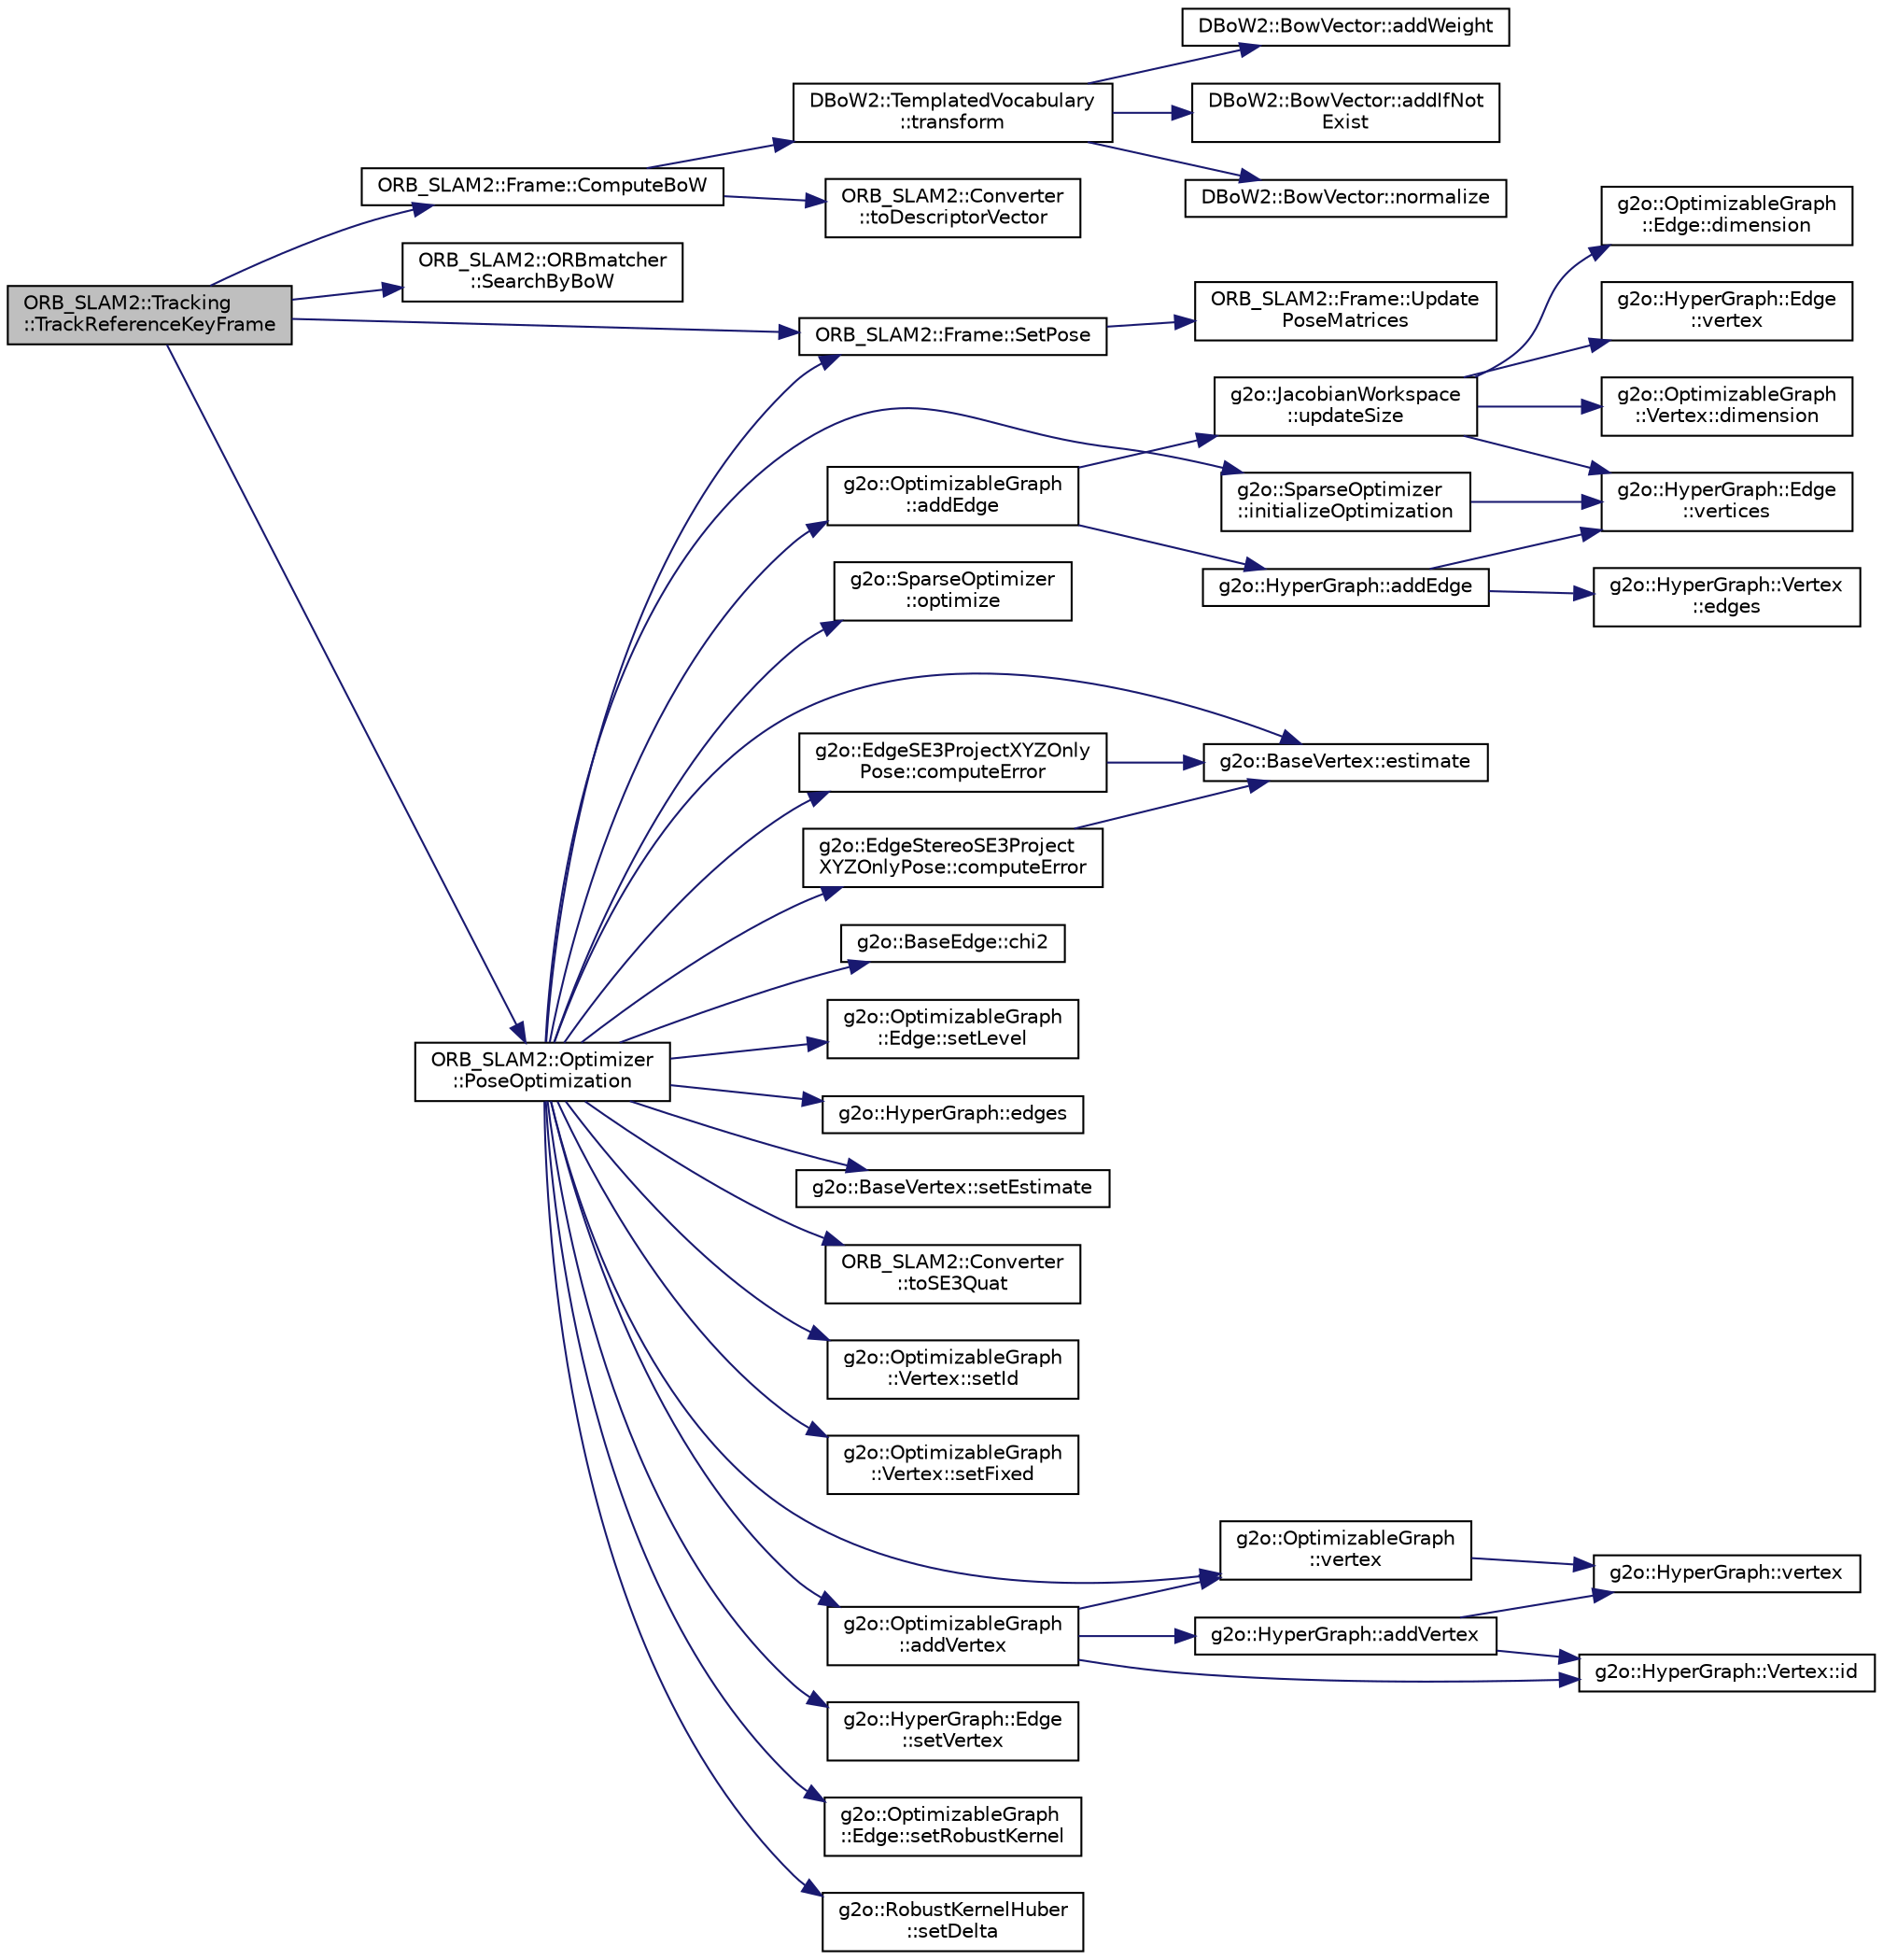 digraph "ORB_SLAM2::Tracking::TrackReferenceKeyFrame"
{
  edge [fontname="Helvetica",fontsize="10",labelfontname="Helvetica",labelfontsize="10"];
  node [fontname="Helvetica",fontsize="10",shape=record];
  rankdir="LR";
  Node250 [label="ORB_SLAM2::Tracking\l::TrackReferenceKeyFrame",height=0.2,width=0.4,color="black", fillcolor="grey75", style="filled", fontcolor="black"];
  Node250 -> Node251 [color="midnightblue",fontsize="10",style="solid",fontname="Helvetica"];
  Node251 [label="ORB_SLAM2::Frame::ComputeBoW",height=0.2,width=0.4,color="black", fillcolor="white", style="filled",URL="$class_o_r_b___s_l_a_m2_1_1_frame.html#ac748d2318f9a409406dba4910ff5ef8e",tooltip="Bag of Words Representation. "];
  Node251 -> Node252 [color="midnightblue",fontsize="10",style="solid",fontname="Helvetica"];
  Node252 [label="ORB_SLAM2::Converter\l::toDescriptorVector",height=0.2,width=0.4,color="black", fillcolor="white", style="filled",URL="$class_o_r_b___s_l_a_m2_1_1_converter.html#abef47701eefdbc74c2c1625c140963fd",tooltip="一个描述子矩阵到一串单行的描述子向量 "];
  Node251 -> Node253 [color="midnightblue",fontsize="10",style="solid",fontname="Helvetica"];
  Node253 [label="DBoW2::TemplatedVocabulary\l::transform",height=0.2,width=0.4,color="black", fillcolor="white", style="filled",URL="$class_d_bo_w2_1_1_templated_vocabulary.html#a01de3bebec37624439c7d3baf6651ff0"];
  Node253 -> Node254 [color="midnightblue",fontsize="10",style="solid",fontname="Helvetica"];
  Node254 [label="DBoW2::BowVector::addWeight",height=0.2,width=0.4,color="black", fillcolor="white", style="filled",URL="$class_d_bo_w2_1_1_bow_vector.html#a3ac92a805b252c93dc6535240d02df47"];
  Node253 -> Node255 [color="midnightblue",fontsize="10",style="solid",fontname="Helvetica"];
  Node255 [label="DBoW2::BowVector::addIfNot\lExist",height=0.2,width=0.4,color="black", fillcolor="white", style="filled",URL="$class_d_bo_w2_1_1_bow_vector.html#a5ddf10e444d10425e5bd3568dc7ffe5e"];
  Node253 -> Node256 [color="midnightblue",fontsize="10",style="solid",fontname="Helvetica"];
  Node256 [label="DBoW2::BowVector::normalize",height=0.2,width=0.4,color="black", fillcolor="white", style="filled",URL="$class_d_bo_w2_1_1_bow_vector.html#acd2dd34023e3053a4cc75d70c8b6ac13"];
  Node250 -> Node257 [color="midnightblue",fontsize="10",style="solid",fontname="Helvetica"];
  Node257 [label="ORB_SLAM2::ORBmatcher\l::SearchByBoW",height=0.2,width=0.4,color="black", fillcolor="white", style="filled",URL="$class_o_r_b___s_l_a_m2_1_1_o_r_bmatcher.html#a024fe40fa89785df914ef0a59cdf605d",tooltip="通过词包，对关键帧的特征点进行跟踪 "];
  Node250 -> Node258 [color="midnightblue",fontsize="10",style="solid",fontname="Helvetica"];
  Node258 [label="ORB_SLAM2::Frame::SetPose",height=0.2,width=0.4,color="black", fillcolor="white", style="filled",URL="$class_o_r_b___s_l_a_m2_1_1_frame.html#a95cf2ea68735ef3e8c2d820eada11bf4",tooltip="Set the camera pose. "];
  Node258 -> Node259 [color="midnightblue",fontsize="10",style="solid",fontname="Helvetica"];
  Node259 [label="ORB_SLAM2::Frame::Update\lPoseMatrices",height=0.2,width=0.4,color="black", fillcolor="white", style="filled",URL="$class_o_r_b___s_l_a_m2_1_1_frame.html#a0a18d3024a23f6fa2cab9c7d987598c2",tooltip="Computes rotation, translation and camera center matrices from the camera pose. "];
  Node250 -> Node260 [color="midnightblue",fontsize="10",style="solid",fontname="Helvetica"];
  Node260 [label="ORB_SLAM2::Optimizer\l::PoseOptimization",height=0.2,width=0.4,color="black", fillcolor="white", style="filled",URL="$class_o_r_b___s_l_a_m2_1_1_optimizer.html#a7415d78b8a2323b88e108fa1ea3bf2d3",tooltip="Pose Only Optimization. "];
  Node260 -> Node261 [color="midnightblue",fontsize="10",style="solid",fontname="Helvetica"];
  Node261 [label="g2o::BaseVertex::setEstimate",height=0.2,width=0.4,color="black", fillcolor="white", style="filled",URL="$classg2o_1_1_base_vertex.html#acb6e8e8f39caa04f62dd93a3dd400e06",tooltip="set the estimate for the vertex also calls updateCache() "];
  Node260 -> Node262 [color="midnightblue",fontsize="10",style="solid",fontname="Helvetica"];
  Node262 [label="ORB_SLAM2::Converter\l::toSE3Quat",height=0.2,width=0.4,color="black", fillcolor="white", style="filled",URL="$class_o_r_b___s_l_a_m2_1_1_converter.html#a0b73791a3e2d90b4de41aed0ece2d0a2"];
  Node260 -> Node263 [color="midnightblue",fontsize="10",style="solid",fontname="Helvetica"];
  Node263 [label="g2o::OptimizableGraph\l::Vertex::setId",height=0.2,width=0.4,color="black", fillcolor="white", style="filled",URL="$classg2o_1_1_optimizable_graph_1_1_vertex.html#ac57651173d6ce4bb4eebf8cb1d917551",tooltip="sets the id of the node in the graph be sure that the graph keeps consistent after changing the id ..."];
  Node260 -> Node264 [color="midnightblue",fontsize="10",style="solid",fontname="Helvetica"];
  Node264 [label="g2o::OptimizableGraph\l::Vertex::setFixed",height=0.2,width=0.4,color="black", fillcolor="white", style="filled",URL="$classg2o_1_1_optimizable_graph_1_1_vertex.html#af92ef49e1bcd6a8166afa151d367b905",tooltip="true => this node should be considered fixed during the optimization "];
  Node260 -> Node265 [color="midnightblue",fontsize="10",style="solid",fontname="Helvetica"];
  Node265 [label="g2o::OptimizableGraph\l::addVertex",height=0.2,width=0.4,color="black", fillcolor="white", style="filled",URL="$structg2o_1_1_optimizable_graph.html#ae0b93774ce1dfa0dfd501c86ad4f773e"];
  Node265 -> Node266 [color="midnightblue",fontsize="10",style="solid",fontname="Helvetica"];
  Node266 [label="g2o::OptimizableGraph\l::vertex",height=0.2,width=0.4,color="black", fillcolor="white", style="filled",URL="$structg2o_1_1_optimizable_graph.html#a19e014e8ec2e9a6e894da8c3a8f8e50d",tooltip="returns the vertex number id appropriately casted "];
  Node266 -> Node267 [color="midnightblue",fontsize="10",style="solid",fontname="Helvetica"];
  Node267 [label="g2o::HyperGraph::vertex",height=0.2,width=0.4,color="black", fillcolor="white", style="filled",URL="$classg2o_1_1_hyper_graph.html#ab07fe8bd9982a66ba34e83dff8317ea2",tooltip="returns a vertex id in the hyper-graph, or 0 if the vertex id is not present "];
  Node265 -> Node268 [color="midnightblue",fontsize="10",style="solid",fontname="Helvetica"];
  Node268 [label="g2o::HyperGraph::Vertex::id",height=0.2,width=0.4,color="black", fillcolor="white", style="filled",URL="$classg2o_1_1_hyper_graph_1_1_vertex.html#a48191960395856d1b686287489e53da3",tooltip="returns the id "];
  Node265 -> Node269 [color="midnightblue",fontsize="10",style="solid",fontname="Helvetica"];
  Node269 [label="g2o::HyperGraph::addVertex",height=0.2,width=0.4,color="black", fillcolor="white", style="filled",URL="$classg2o_1_1_hyper_graph.html#a7ef87ba3479827b24c6fc29c5fc3aa21"];
  Node269 -> Node267 [color="midnightblue",fontsize="10",style="solid",fontname="Helvetica"];
  Node269 -> Node268 [color="midnightblue",fontsize="10",style="solid",fontname="Helvetica"];
  Node260 -> Node270 [color="midnightblue",fontsize="10",style="solid",fontname="Helvetica"];
  Node270 [label="g2o::HyperGraph::Edge\l::setVertex",height=0.2,width=0.4,color="black", fillcolor="white", style="filled",URL="$classg2o_1_1_hyper_graph_1_1_edge.html#a5e957658d6e65c49b81197d052a7f16f"];
  Node260 -> Node266 [color="midnightblue",fontsize="10",style="solid",fontname="Helvetica"];
  Node260 -> Node271 [color="midnightblue",fontsize="10",style="solid",fontname="Helvetica"];
  Node271 [label="g2o::OptimizableGraph\l::Edge::setRobustKernel",height=0.2,width=0.4,color="black", fillcolor="white", style="filled",URL="$classg2o_1_1_optimizable_graph_1_1_edge.html#a42955172c19f16e2cfbb30d611d1bd87"];
  Node260 -> Node272 [color="midnightblue",fontsize="10",style="solid",fontname="Helvetica"];
  Node272 [label="g2o::RobustKernelHuber\l::setDelta",height=0.2,width=0.4,color="black", fillcolor="white", style="filled",URL="$classg2o_1_1_robust_kernel_huber.html#a7e9ee4bbc9483dcd3d10a4c1f506a4d2"];
  Node260 -> Node273 [color="midnightblue",fontsize="10",style="solid",fontname="Helvetica"];
  Node273 [label="g2o::OptimizableGraph\l::addEdge",height=0.2,width=0.4,color="black", fillcolor="white", style="filled",URL="$structg2o_1_1_optimizable_graph.html#a6831ed69fce3dba691f53302a2813070"];
  Node273 -> Node274 [color="midnightblue",fontsize="10",style="solid",fontname="Helvetica"];
  Node274 [label="g2o::HyperGraph::addEdge",height=0.2,width=0.4,color="black", fillcolor="white", style="filled",URL="$classg2o_1_1_hyper_graph.html#a0f1d35009a2879b238c8148c33485c89"];
  Node274 -> Node275 [color="midnightblue",fontsize="10",style="solid",fontname="Helvetica"];
  Node275 [label="g2o::HyperGraph::Edge\l::vertices",height=0.2,width=0.4,color="black", fillcolor="white", style="filled",URL="$classg2o_1_1_hyper_graph_1_1_edge.html#aba1717ff01f972bd39ba992c0d9d9e04"];
  Node274 -> Node276 [color="midnightblue",fontsize="10",style="solid",fontname="Helvetica"];
  Node276 [label="g2o::HyperGraph::Vertex\l::edges",height=0.2,width=0.4,color="black", fillcolor="white", style="filled",URL="$classg2o_1_1_hyper_graph_1_1_vertex.html#a3794ff3310c1dc05619bf0b77eaa4caa",tooltip="returns the set of hyper-edges that are leaving/entering in this vertex "];
  Node273 -> Node277 [color="midnightblue",fontsize="10",style="solid",fontname="Helvetica"];
  Node277 [label="g2o::JacobianWorkspace\l::updateSize",height=0.2,width=0.4,color="black", fillcolor="white", style="filled",URL="$classg2o_1_1_jacobian_workspace.html#a2d16ad6db1a51aa93c806cc9c06e223f"];
  Node277 -> Node278 [color="midnightblue",fontsize="10",style="solid",fontname="Helvetica"];
  Node278 [label="g2o::OptimizableGraph\l::Edge::dimension",height=0.2,width=0.4,color="black", fillcolor="white", style="filled",URL="$classg2o_1_1_optimizable_graph_1_1_edge.html#a0eb19697e201bd195c45ca78d55fd041",tooltip="returns the dimensions of the error function "];
  Node277 -> Node275 [color="midnightblue",fontsize="10",style="solid",fontname="Helvetica"];
  Node277 -> Node279 [color="midnightblue",fontsize="10",style="solid",fontname="Helvetica"];
  Node279 [label="g2o::HyperGraph::Edge\l::vertex",height=0.2,width=0.4,color="black", fillcolor="white", style="filled",URL="$classg2o_1_1_hyper_graph_1_1_edge.html#ab644c1c4e38a0112db1435fbc0233f25"];
  Node277 -> Node280 [color="midnightblue",fontsize="10",style="solid",fontname="Helvetica"];
  Node280 [label="g2o::OptimizableGraph\l::Vertex::dimension",height=0.2,width=0.4,color="black", fillcolor="white", style="filled",URL="$classg2o_1_1_optimizable_graph_1_1_vertex.html#a86feed80301950b100142575b48e4fca",tooltip="dimension of the estimated state belonging to this node "];
  Node260 -> Node281 [color="midnightblue",fontsize="10",style="solid",fontname="Helvetica"];
  Node281 [label="g2o::SparseOptimizer\l::initializeOptimization",height=0.2,width=0.4,color="black", fillcolor="white", style="filled",URL="$classg2o_1_1_sparse_optimizer.html#a56c0c13954ac7204cfb031c141ece9ae"];
  Node281 -> Node275 [color="midnightblue",fontsize="10",style="solid",fontname="Helvetica"];
  Node260 -> Node282 [color="midnightblue",fontsize="10",style="solid",fontname="Helvetica"];
  Node282 [label="g2o::SparseOptimizer\l::optimize",height=0.2,width=0.4,color="black", fillcolor="white", style="filled",URL="$classg2o_1_1_sparse_optimizer.html#a098257ee6f13dbb79be07075244d9930"];
  Node260 -> Node283 [color="midnightblue",fontsize="10",style="solid",fontname="Helvetica"];
  Node283 [label="g2o::EdgeSE3ProjectXYZOnly\lPose::computeError",height=0.2,width=0.4,color="black", fillcolor="white", style="filled",URL="$classg2o_1_1_edge_s_e3_project_x_y_z_only_pose.html#a6752098d3322d30e43a6a3a668a3b009"];
  Node283 -> Node284 [color="midnightblue",fontsize="10",style="solid",fontname="Helvetica"];
  Node284 [label="g2o::BaseVertex::estimate",height=0.2,width=0.4,color="black", fillcolor="white", style="filled",URL="$classg2o_1_1_base_vertex.html#afea20bbcf50eb2a7d9d598b3eae49172",tooltip="return the current estimate of the vertex "];
  Node260 -> Node285 [color="midnightblue",fontsize="10",style="solid",fontname="Helvetica"];
  Node285 [label="g2o::BaseEdge::chi2",height=0.2,width=0.4,color="black", fillcolor="white", style="filled",URL="$classg2o_1_1_base_edge.html#a8316137ded4396a2dbf7529d83888400",tooltip="computes the chi2 based on the cached error value, only valid after computeError has been called..."];
  Node260 -> Node286 [color="midnightblue",fontsize="10",style="solid",fontname="Helvetica"];
  Node286 [label="g2o::OptimizableGraph\l::Edge::setLevel",height=0.2,width=0.4,color="black", fillcolor="white", style="filled",URL="$classg2o_1_1_optimizable_graph_1_1_edge.html#ab3e4290bc51d03ba294f36254048b15a",tooltip="sets the level of the edge "];
  Node260 -> Node287 [color="midnightblue",fontsize="10",style="solid",fontname="Helvetica"];
  Node287 [label="g2o::EdgeStereoSE3Project\lXYZOnlyPose::computeError",height=0.2,width=0.4,color="black", fillcolor="white", style="filled",URL="$classg2o_1_1_edge_stereo_s_e3_project_x_y_z_only_pose.html#af6fd2fdbdc9b4a6bcf21303ff3b8ea83"];
  Node287 -> Node284 [color="midnightblue",fontsize="10",style="solid",fontname="Helvetica"];
  Node260 -> Node288 [color="midnightblue",fontsize="10",style="solid",fontname="Helvetica"];
  Node288 [label="g2o::HyperGraph::edges",height=0.2,width=0.4,color="black", fillcolor="white", style="filled",URL="$classg2o_1_1_hyper_graph.html#a4edfd2ef4bf235cf78031c505cfd2fcc"];
  Node260 -> Node284 [color="midnightblue",fontsize="10",style="solid",fontname="Helvetica"];
  Node260 -> Node258 [color="midnightblue",fontsize="10",style="solid",fontname="Helvetica"];
}
